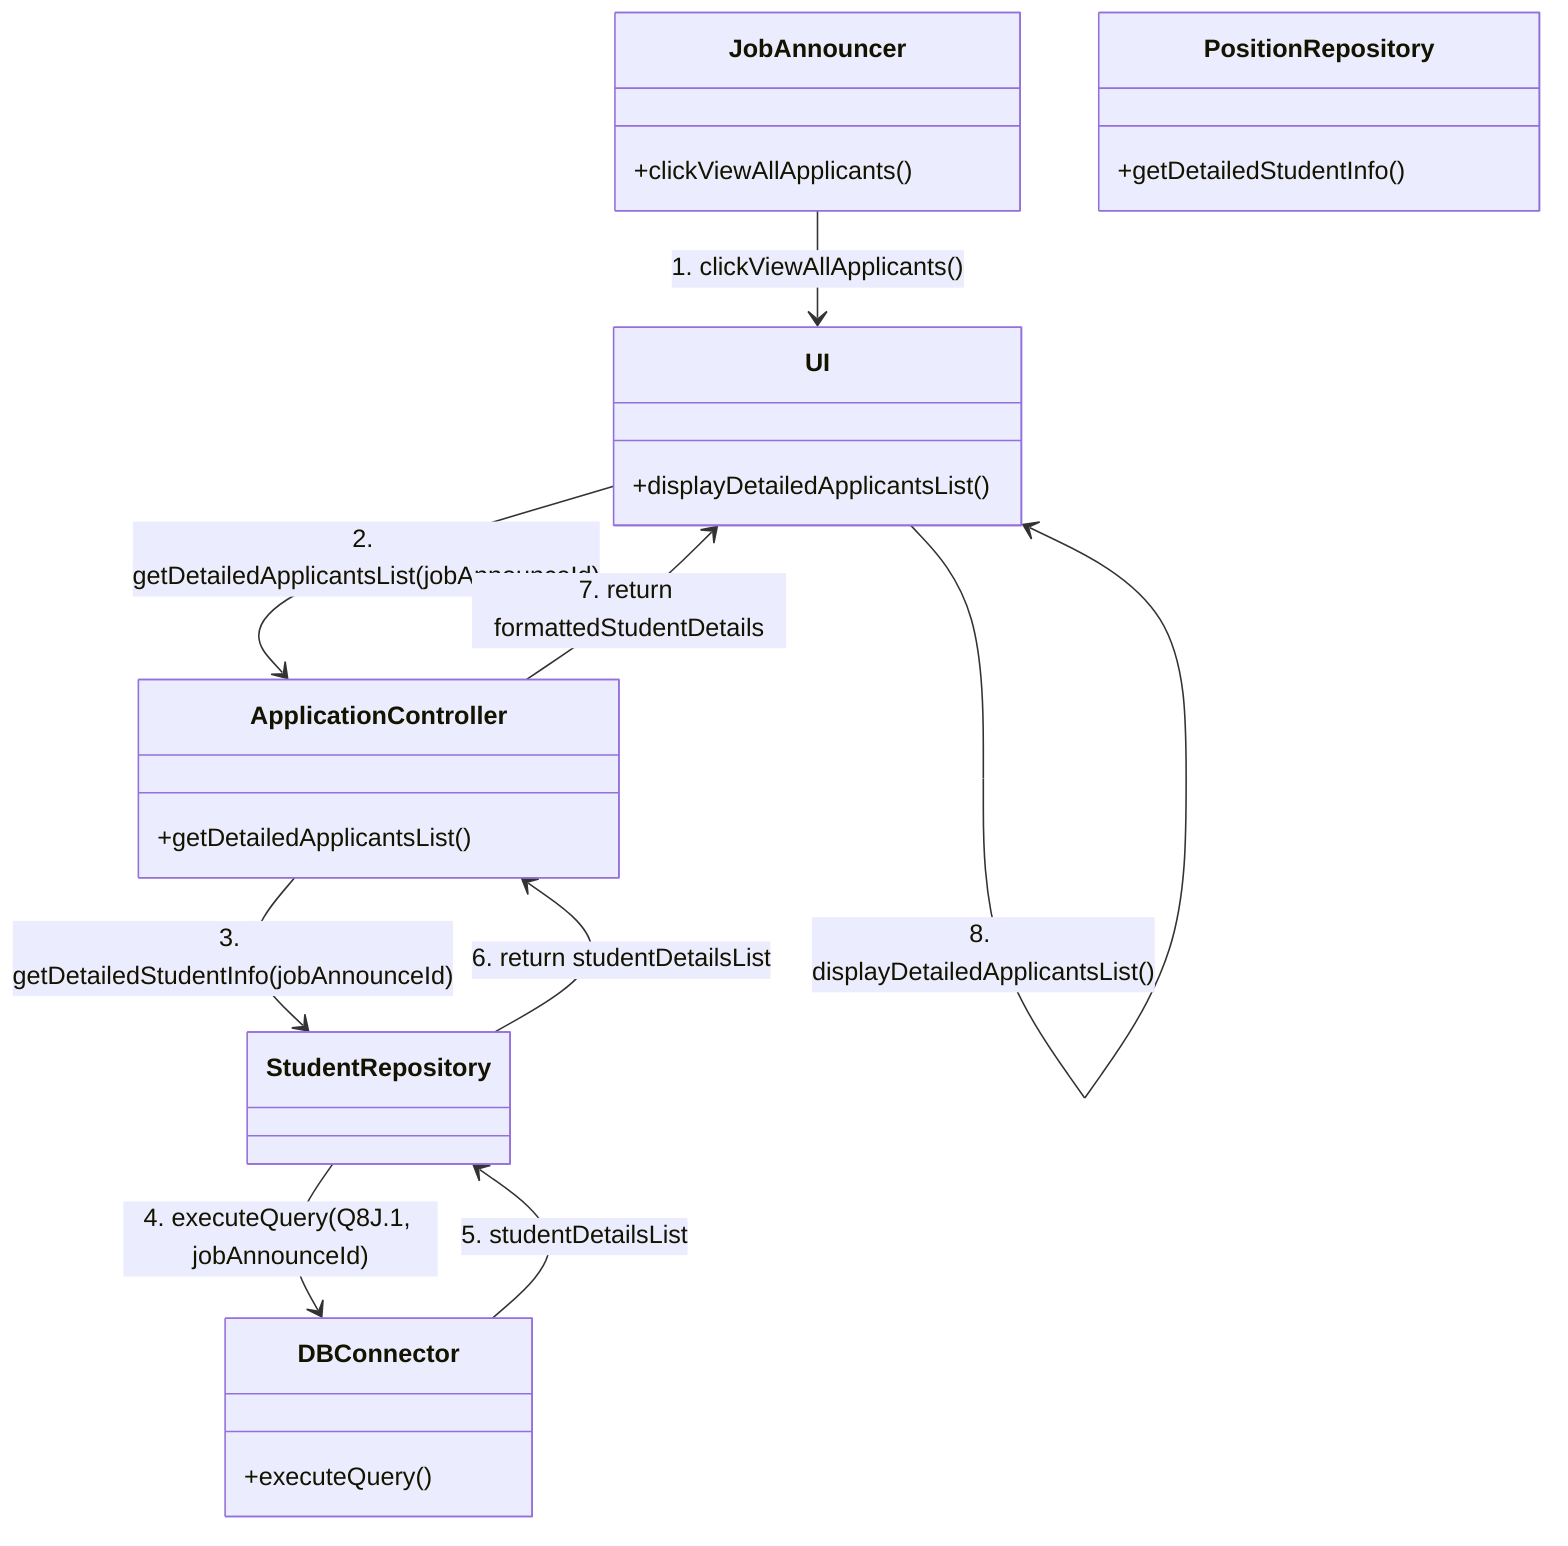 classDiagram
JobAnnouncer --> UI: 1. clickViewAllApplicants()
UI --> ApplicationController: 2. getDetailedApplicantsList(jobAnnounceId)
ApplicationController --> StudentRepository: 3. getDetailedStudentInfo(jobAnnounceId)
StudentRepository --> DBConnector: 4. executeQuery(Q8J.1, jobAnnounceId)
DBConnector --> StudentRepository: 5. studentDetailsList
StudentRepository --> ApplicationController: 6. return studentDetailsList
ApplicationController --> UI: 7. return formattedStudentDetails
UI --> UI: 8. displayDetailedApplicantsList()

    class JobAnnouncer {
        +clickViewAllApplicants()
    }

    class UI{
        +displayDetailedApplicantsList()   
    }

    class ApplicationController {
        +getDetailedApplicantsList()
    }

    class StudentRepository {  

    }

    class PositionRepository {
        +getDetailedStudentInfo()
    }

    class DBConnector {
        +executeQuery()
    }